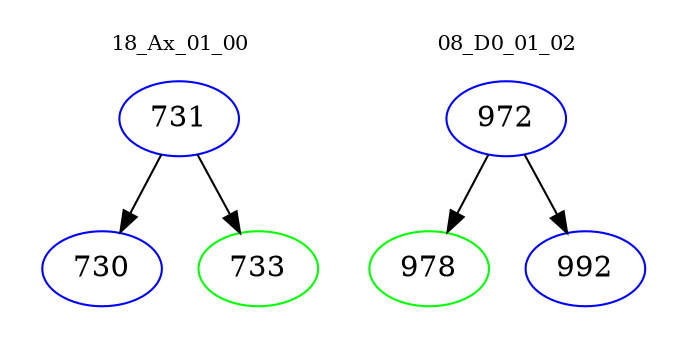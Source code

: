 digraph{
subgraph cluster_0 {
color = white
label = "18_Ax_01_00";
fontsize=10;
T0_731 [label="731", color="blue"]
T0_731 -> T0_730 [color="black"]
T0_730 [label="730", color="blue"]
T0_731 -> T0_733 [color="black"]
T0_733 [label="733", color="green"]
}
subgraph cluster_1 {
color = white
label = "08_D0_01_02";
fontsize=10;
T1_972 [label="972", color="blue"]
T1_972 -> T1_978 [color="black"]
T1_978 [label="978", color="green"]
T1_972 -> T1_992 [color="black"]
T1_992 [label="992", color="blue"]
}
}

